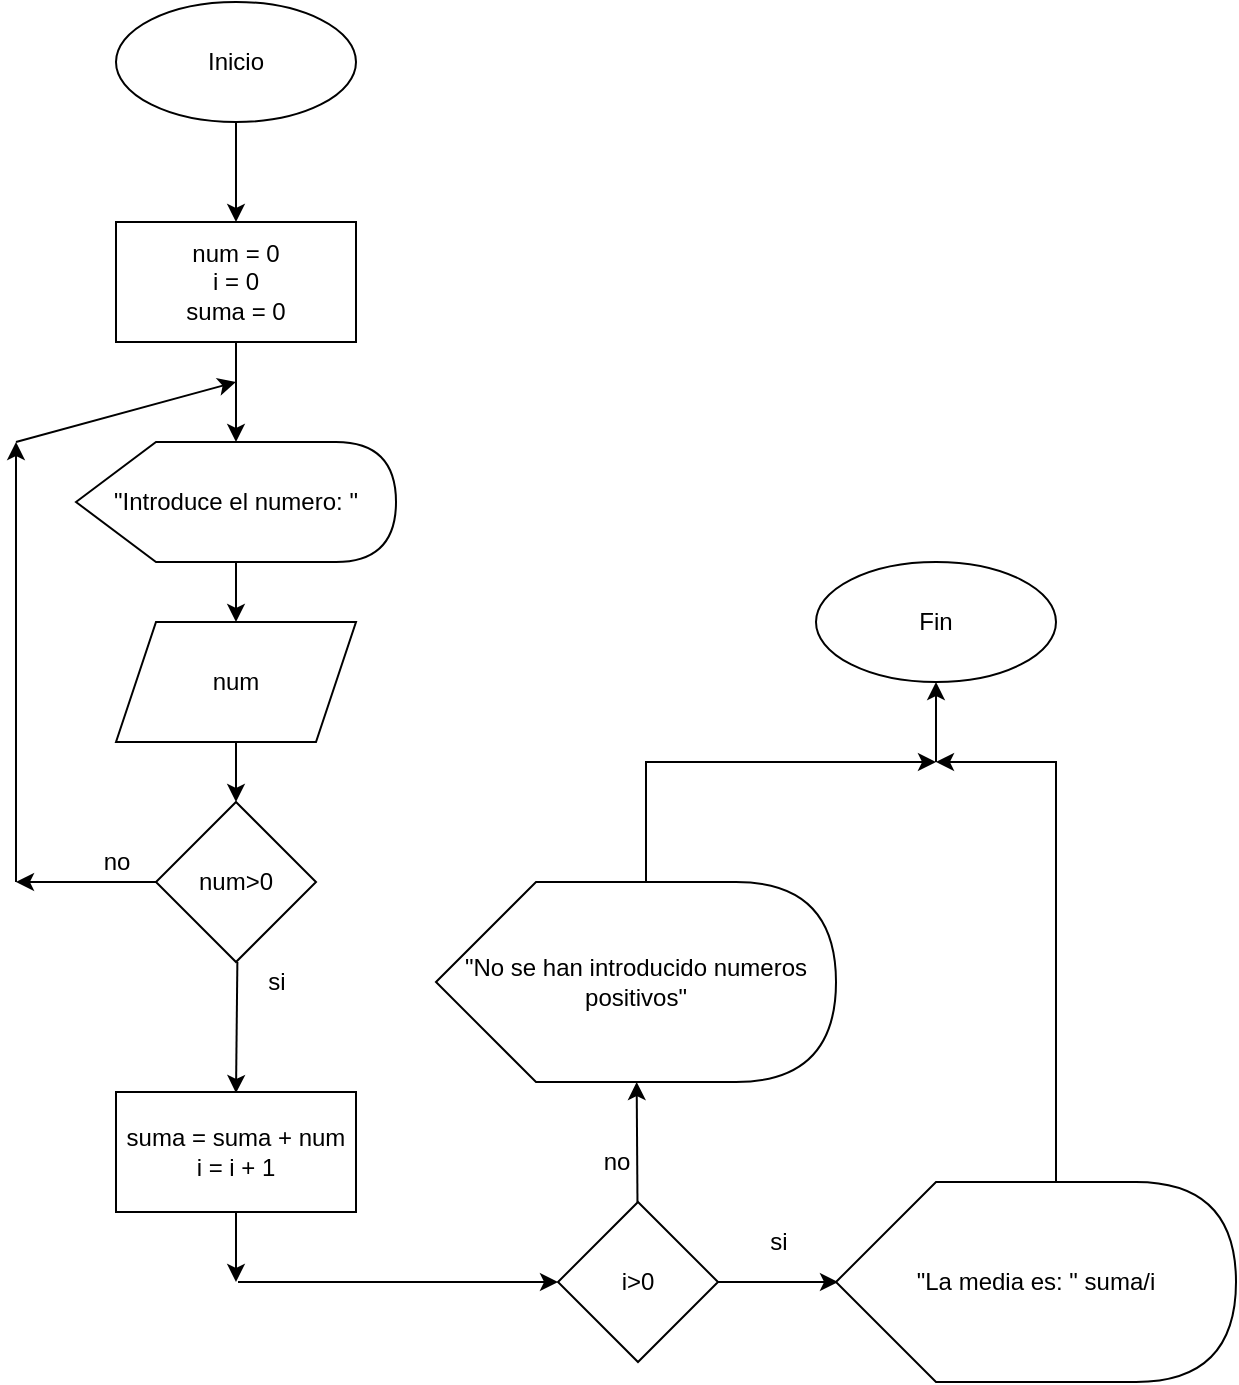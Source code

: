 <mxfile version="15.4.3" type="github">
  <diagram id="BVrMX7xe0bylq4l7bSBN" name="Page-1">
    <mxGraphModel dx="868" dy="397" grid="1" gridSize="10" guides="1" tooltips="1" connect="1" arrows="1" fold="1" page="1" pageScale="1" pageWidth="827" pageHeight="1169" math="0" shadow="0">
      <root>
        <mxCell id="0" />
        <mxCell id="1" parent="0" />
        <mxCell id="mWkmicoRQHszRvuhQkVp-1" style="edgeStyle=none;rounded=0;orthogonalLoop=1;jettySize=auto;html=1;" edge="1" parent="1" source="mWkmicoRQHszRvuhQkVp-2">
          <mxGeometry relative="1" as="geometry">
            <mxPoint x="350" y="150" as="targetPoint" />
          </mxGeometry>
        </mxCell>
        <mxCell id="mWkmicoRQHszRvuhQkVp-2" value="Inicio" style="ellipse;whiteSpace=wrap;html=1;" vertex="1" parent="1">
          <mxGeometry x="290" y="40" width="120" height="60" as="geometry" />
        </mxCell>
        <mxCell id="mWkmicoRQHszRvuhQkVp-3" style="edgeStyle=none;rounded=0;orthogonalLoop=1;jettySize=auto;html=1;" edge="1" parent="1" source="mWkmicoRQHszRvuhQkVp-4">
          <mxGeometry relative="1" as="geometry">
            <mxPoint x="350" y="260" as="targetPoint" />
          </mxGeometry>
        </mxCell>
        <mxCell id="mWkmicoRQHszRvuhQkVp-4" value="&lt;div&gt;num = 0&lt;/div&gt;&lt;div&gt;i = 0&lt;br&gt;&lt;/div&gt;&lt;div&gt;suma = 0&lt;br&gt;&lt;/div&gt;" style="rounded=0;whiteSpace=wrap;html=1;" vertex="1" parent="1">
          <mxGeometry x="290" y="150" width="120" height="60" as="geometry" />
        </mxCell>
        <mxCell id="mWkmicoRQHszRvuhQkVp-5" style="edgeStyle=none;rounded=0;orthogonalLoop=1;jettySize=auto;html=1;" edge="1" parent="1" source="mWkmicoRQHszRvuhQkVp-6" target="mWkmicoRQHszRvuhQkVp-8">
          <mxGeometry relative="1" as="geometry">
            <mxPoint x="350" y="360" as="targetPoint" />
          </mxGeometry>
        </mxCell>
        <mxCell id="mWkmicoRQHszRvuhQkVp-6" value="&quot;Introduce el numero: &quot;" style="shape=display;whiteSpace=wrap;html=1;" vertex="1" parent="1">
          <mxGeometry x="270" y="260" width="160" height="60" as="geometry" />
        </mxCell>
        <mxCell id="mWkmicoRQHszRvuhQkVp-7" style="edgeStyle=none;rounded=0;orthogonalLoop=1;jettySize=auto;html=1;" edge="1" parent="1" source="mWkmicoRQHszRvuhQkVp-8">
          <mxGeometry relative="1" as="geometry">
            <mxPoint x="350" y="440" as="targetPoint" />
          </mxGeometry>
        </mxCell>
        <mxCell id="mWkmicoRQHszRvuhQkVp-8" value="num" style="shape=parallelogram;perimeter=parallelogramPerimeter;whiteSpace=wrap;html=1;fixedSize=1;" vertex="1" parent="1">
          <mxGeometry x="290" y="350" width="120" height="60" as="geometry" />
        </mxCell>
        <mxCell id="mWkmicoRQHszRvuhQkVp-9" style="edgeStyle=none;rounded=0;orthogonalLoop=1;jettySize=auto;html=1;entryX=0;entryY=0.5;entryDx=0;entryDy=0;" edge="1" parent="1" target="mWkmicoRQHszRvuhQkVp-12">
          <mxGeometry relative="1" as="geometry">
            <mxPoint x="461" y="585.5" as="targetPoint" />
            <mxPoint x="351" y="680" as="sourcePoint" />
            <Array as="points">
              <mxPoint x="430" y="680" />
            </Array>
          </mxGeometry>
        </mxCell>
        <mxCell id="mWkmicoRQHszRvuhQkVp-11" style="edgeStyle=none;rounded=0;orthogonalLoop=1;jettySize=auto;html=1;entryX=0;entryY=0.5;entryDx=0;entryDy=0;entryPerimeter=0;" edge="1" parent="1" source="mWkmicoRQHszRvuhQkVp-12">
          <mxGeometry relative="1" as="geometry">
            <mxPoint x="651" y="680" as="targetPoint" />
          </mxGeometry>
        </mxCell>
        <mxCell id="mWkmicoRQHszRvuhQkVp-31" style="edgeStyle=none;rounded=0;orthogonalLoop=1;jettySize=auto;html=1;" edge="1" parent="1" source="mWkmicoRQHszRvuhQkVp-12" target="mWkmicoRQHszRvuhQkVp-32">
          <mxGeometry relative="1" as="geometry">
            <mxPoint x="551" y="590" as="targetPoint" />
          </mxGeometry>
        </mxCell>
        <mxCell id="mWkmicoRQHszRvuhQkVp-12" value="i&amp;gt;0" style="rhombus;whiteSpace=wrap;html=1;align=center;" vertex="1" parent="1">
          <mxGeometry x="511" y="640" width="80" height="80" as="geometry" />
        </mxCell>
        <mxCell id="mWkmicoRQHszRvuhQkVp-16" value="Fin" style="ellipse;whiteSpace=wrap;html=1;align=center;" vertex="1" parent="1">
          <mxGeometry x="640" y="320" width="120" height="60" as="geometry" />
        </mxCell>
        <mxCell id="mWkmicoRQHszRvuhQkVp-19" style="edgeStyle=none;rounded=0;orthogonalLoop=1;jettySize=auto;html=1;" edge="1" parent="1">
          <mxGeometry relative="1" as="geometry">
            <mxPoint x="350" y="585.5" as="targetPoint" />
            <mxPoint x="350.686" y="520" as="sourcePoint" />
          </mxGeometry>
        </mxCell>
        <mxCell id="mWkmicoRQHszRvuhQkVp-21" value="si" style="text;html=1;align=center;verticalAlign=middle;resizable=0;points=[];autosize=1;strokeColor=none;fillColor=none;" vertex="1" parent="1">
          <mxGeometry x="606" y="650" width="30" height="20" as="geometry" />
        </mxCell>
        <mxCell id="mWkmicoRQHszRvuhQkVp-27" style="edgeStyle=none;rounded=0;orthogonalLoop=1;jettySize=auto;html=1;" edge="1" parent="1" source="mWkmicoRQHszRvuhQkVp-23">
          <mxGeometry relative="1" as="geometry">
            <mxPoint x="240" y="480" as="targetPoint" />
          </mxGeometry>
        </mxCell>
        <mxCell id="mWkmicoRQHszRvuhQkVp-23" value="num&amp;gt;0" style="rhombus;whiteSpace=wrap;html=1;align=center;" vertex="1" parent="1">
          <mxGeometry x="310" y="440" width="80" height="80" as="geometry" />
        </mxCell>
        <mxCell id="mWkmicoRQHszRvuhQkVp-24" value="si" style="text;html=1;align=center;verticalAlign=middle;resizable=0;points=[];autosize=1;strokeColor=none;fillColor=none;" vertex="1" parent="1">
          <mxGeometry x="355" y="520" width="30" height="20" as="geometry" />
        </mxCell>
        <mxCell id="mWkmicoRQHszRvuhQkVp-26" style="edgeStyle=none;rounded=0;orthogonalLoop=1;jettySize=auto;html=1;" edge="1" parent="1" source="mWkmicoRQHszRvuhQkVp-25">
          <mxGeometry relative="1" as="geometry">
            <mxPoint x="350" y="680" as="targetPoint" />
          </mxGeometry>
        </mxCell>
        <mxCell id="mWkmicoRQHszRvuhQkVp-25" value="&lt;div&gt;suma = suma + num&lt;/div&gt;&lt;div&gt;i = i + 1&lt;br&gt;&lt;/div&gt;" style="rounded=0;whiteSpace=wrap;html=1;align=center;" vertex="1" parent="1">
          <mxGeometry x="290" y="585" width="120" height="60" as="geometry" />
        </mxCell>
        <mxCell id="mWkmicoRQHszRvuhQkVp-28" value="no" style="text;html=1;align=center;verticalAlign=middle;resizable=0;points=[];autosize=1;strokeColor=none;fillColor=none;" vertex="1" parent="1">
          <mxGeometry x="275" y="460" width="30" height="20" as="geometry" />
        </mxCell>
        <mxCell id="mWkmicoRQHszRvuhQkVp-29" value="" style="endArrow=classic;html=1;rounded=0;elbow=vertical;" edge="1" parent="1">
          <mxGeometry width="50" height="50" relative="1" as="geometry">
            <mxPoint x="240" y="480" as="sourcePoint" />
            <mxPoint x="240" y="260" as="targetPoint" />
          </mxGeometry>
        </mxCell>
        <mxCell id="mWkmicoRQHszRvuhQkVp-30" value="" style="endArrow=classic;html=1;rounded=0;elbow=vertical;" edge="1" parent="1">
          <mxGeometry width="50" height="50" relative="1" as="geometry">
            <mxPoint x="240" y="260" as="sourcePoint" />
            <mxPoint x="350" y="230" as="targetPoint" />
          </mxGeometry>
        </mxCell>
        <mxCell id="mWkmicoRQHszRvuhQkVp-32" value="&quot;No se han introducido numeros positivos&quot;" style="shape=display;whiteSpace=wrap;html=1;align=center;" vertex="1" parent="1">
          <mxGeometry x="450" y="480" width="200" height="100" as="geometry" />
        </mxCell>
        <mxCell id="mWkmicoRQHszRvuhQkVp-33" style="edgeStyle=none;rounded=0;orthogonalLoop=1;jettySize=auto;html=1;exitX=0;exitY=0;exitDx=100;exitDy=0;exitPerimeter=0;" edge="1" parent="1" source="mWkmicoRQHszRvuhQkVp-32" target="mWkmicoRQHszRvuhQkVp-32">
          <mxGeometry relative="1" as="geometry" />
        </mxCell>
        <mxCell id="mWkmicoRQHszRvuhQkVp-39" style="edgeStyle=none;rounded=0;orthogonalLoop=1;jettySize=auto;html=1;exitX=0.55;exitY=0;exitDx=0;exitDy=0;exitPerimeter=0;" edge="1" parent="1" source="mWkmicoRQHszRvuhQkVp-36">
          <mxGeometry relative="1" as="geometry">
            <mxPoint x="700" y="420" as="targetPoint" />
            <Array as="points">
              <mxPoint x="760" y="420" />
            </Array>
          </mxGeometry>
        </mxCell>
        <mxCell id="mWkmicoRQHszRvuhQkVp-36" value="&quot;La media es: &quot; suma/i" style="shape=display;whiteSpace=wrap;html=1;align=center;" vertex="1" parent="1">
          <mxGeometry x="650" y="630" width="200" height="100" as="geometry" />
        </mxCell>
        <mxCell id="mWkmicoRQHszRvuhQkVp-37" value="no" style="text;html=1;align=center;verticalAlign=middle;resizable=0;points=[];autosize=1;strokeColor=none;fillColor=none;" vertex="1" parent="1">
          <mxGeometry x="525" y="610" width="30" height="20" as="geometry" />
        </mxCell>
        <mxCell id="mWkmicoRQHszRvuhQkVp-38" value="" style="endArrow=classic;html=1;rounded=0;elbow=vertical;" edge="1" parent="1">
          <mxGeometry width="50" height="50" relative="1" as="geometry">
            <mxPoint x="555" y="480" as="sourcePoint" />
            <mxPoint x="700" y="420" as="targetPoint" />
            <Array as="points">
              <mxPoint x="555" y="420" />
            </Array>
          </mxGeometry>
        </mxCell>
        <mxCell id="mWkmicoRQHszRvuhQkVp-40" value="" style="endArrow=classic;html=1;rounded=0;elbow=vertical;entryX=0.5;entryY=1;entryDx=0;entryDy=0;" edge="1" parent="1" target="mWkmicoRQHszRvuhQkVp-16">
          <mxGeometry width="50" height="50" relative="1" as="geometry">
            <mxPoint x="700" y="420" as="sourcePoint" />
            <mxPoint x="750" y="370" as="targetPoint" />
          </mxGeometry>
        </mxCell>
      </root>
    </mxGraphModel>
  </diagram>
</mxfile>
